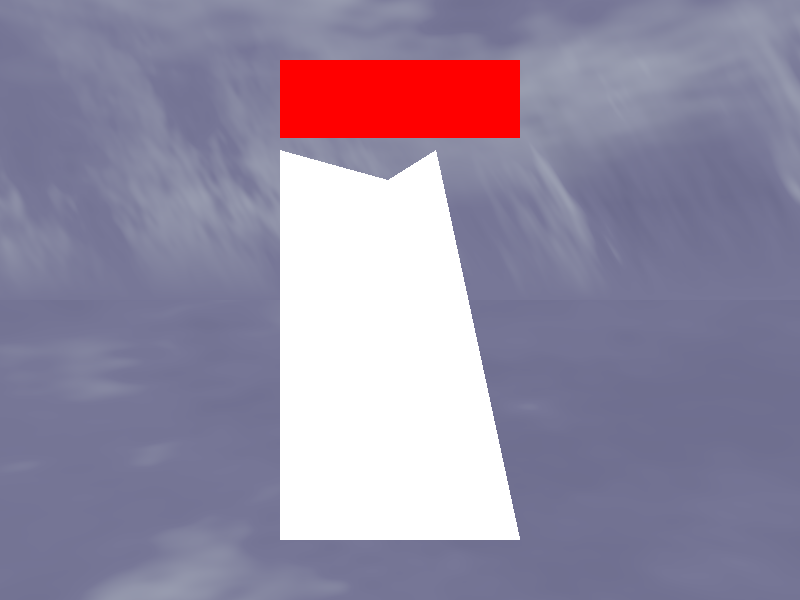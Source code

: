 #include "colors.inc"
#include "transforms.inc"
#include "textures.inc"

#declare CamLoc = <0, 0, -5>;
#declare CamLocTop = <0,5,0>;
#declare CamLook = <0,0,0>;
camera
{
  location CamLoc
  look_at CamLook
}

light_source
{
  CamLoc
  color White
}

// create a regular point light source
light_source {
  <0,100,-50>                 // light's position (translated below)
  color rgb <1,1,1>    // light's color
}



polygon {
 5,
 <0.3,1.25><-0.1,1><-1,1.25><-1,-2><1.0,-2>
 texture{ pigment{ julia <-0.151,1.0285>, 40 
                color_map {[0.15 color rgbt <1,1,1,1>]
                           [0.95 color White]}
                rotate -20*z
               }
                 normal { julia <-0.151,1.0285>, 40  rotate -20*z
                          scale 1.0 turbulence 0} 
                          
                 finish { reflection 0}
               } // end of texture 
               no_shadow

}   

polygon {
    4, <-1,1.35><1,1.35><1,2><-1,2> 
    texture {pigment{color Red}}
}    

// sky ---------------------------------------------------------------------
#include "skies.inc"
sky_sphere{ S_Cloud4  // 1 - 5
            scale 1         
          } //end of skysphere
//--------------------------------------------------------------------------
/*
// fog ---------------------------------------------------------------------
fog{ fog_type   2
     distance   50
     color      White*0.5
     fog_offset 0.1
     fog_alt    2.0
     turbulence 0.8
   } // end of fog
//--------------------------------------------------------------------------
*/ 



